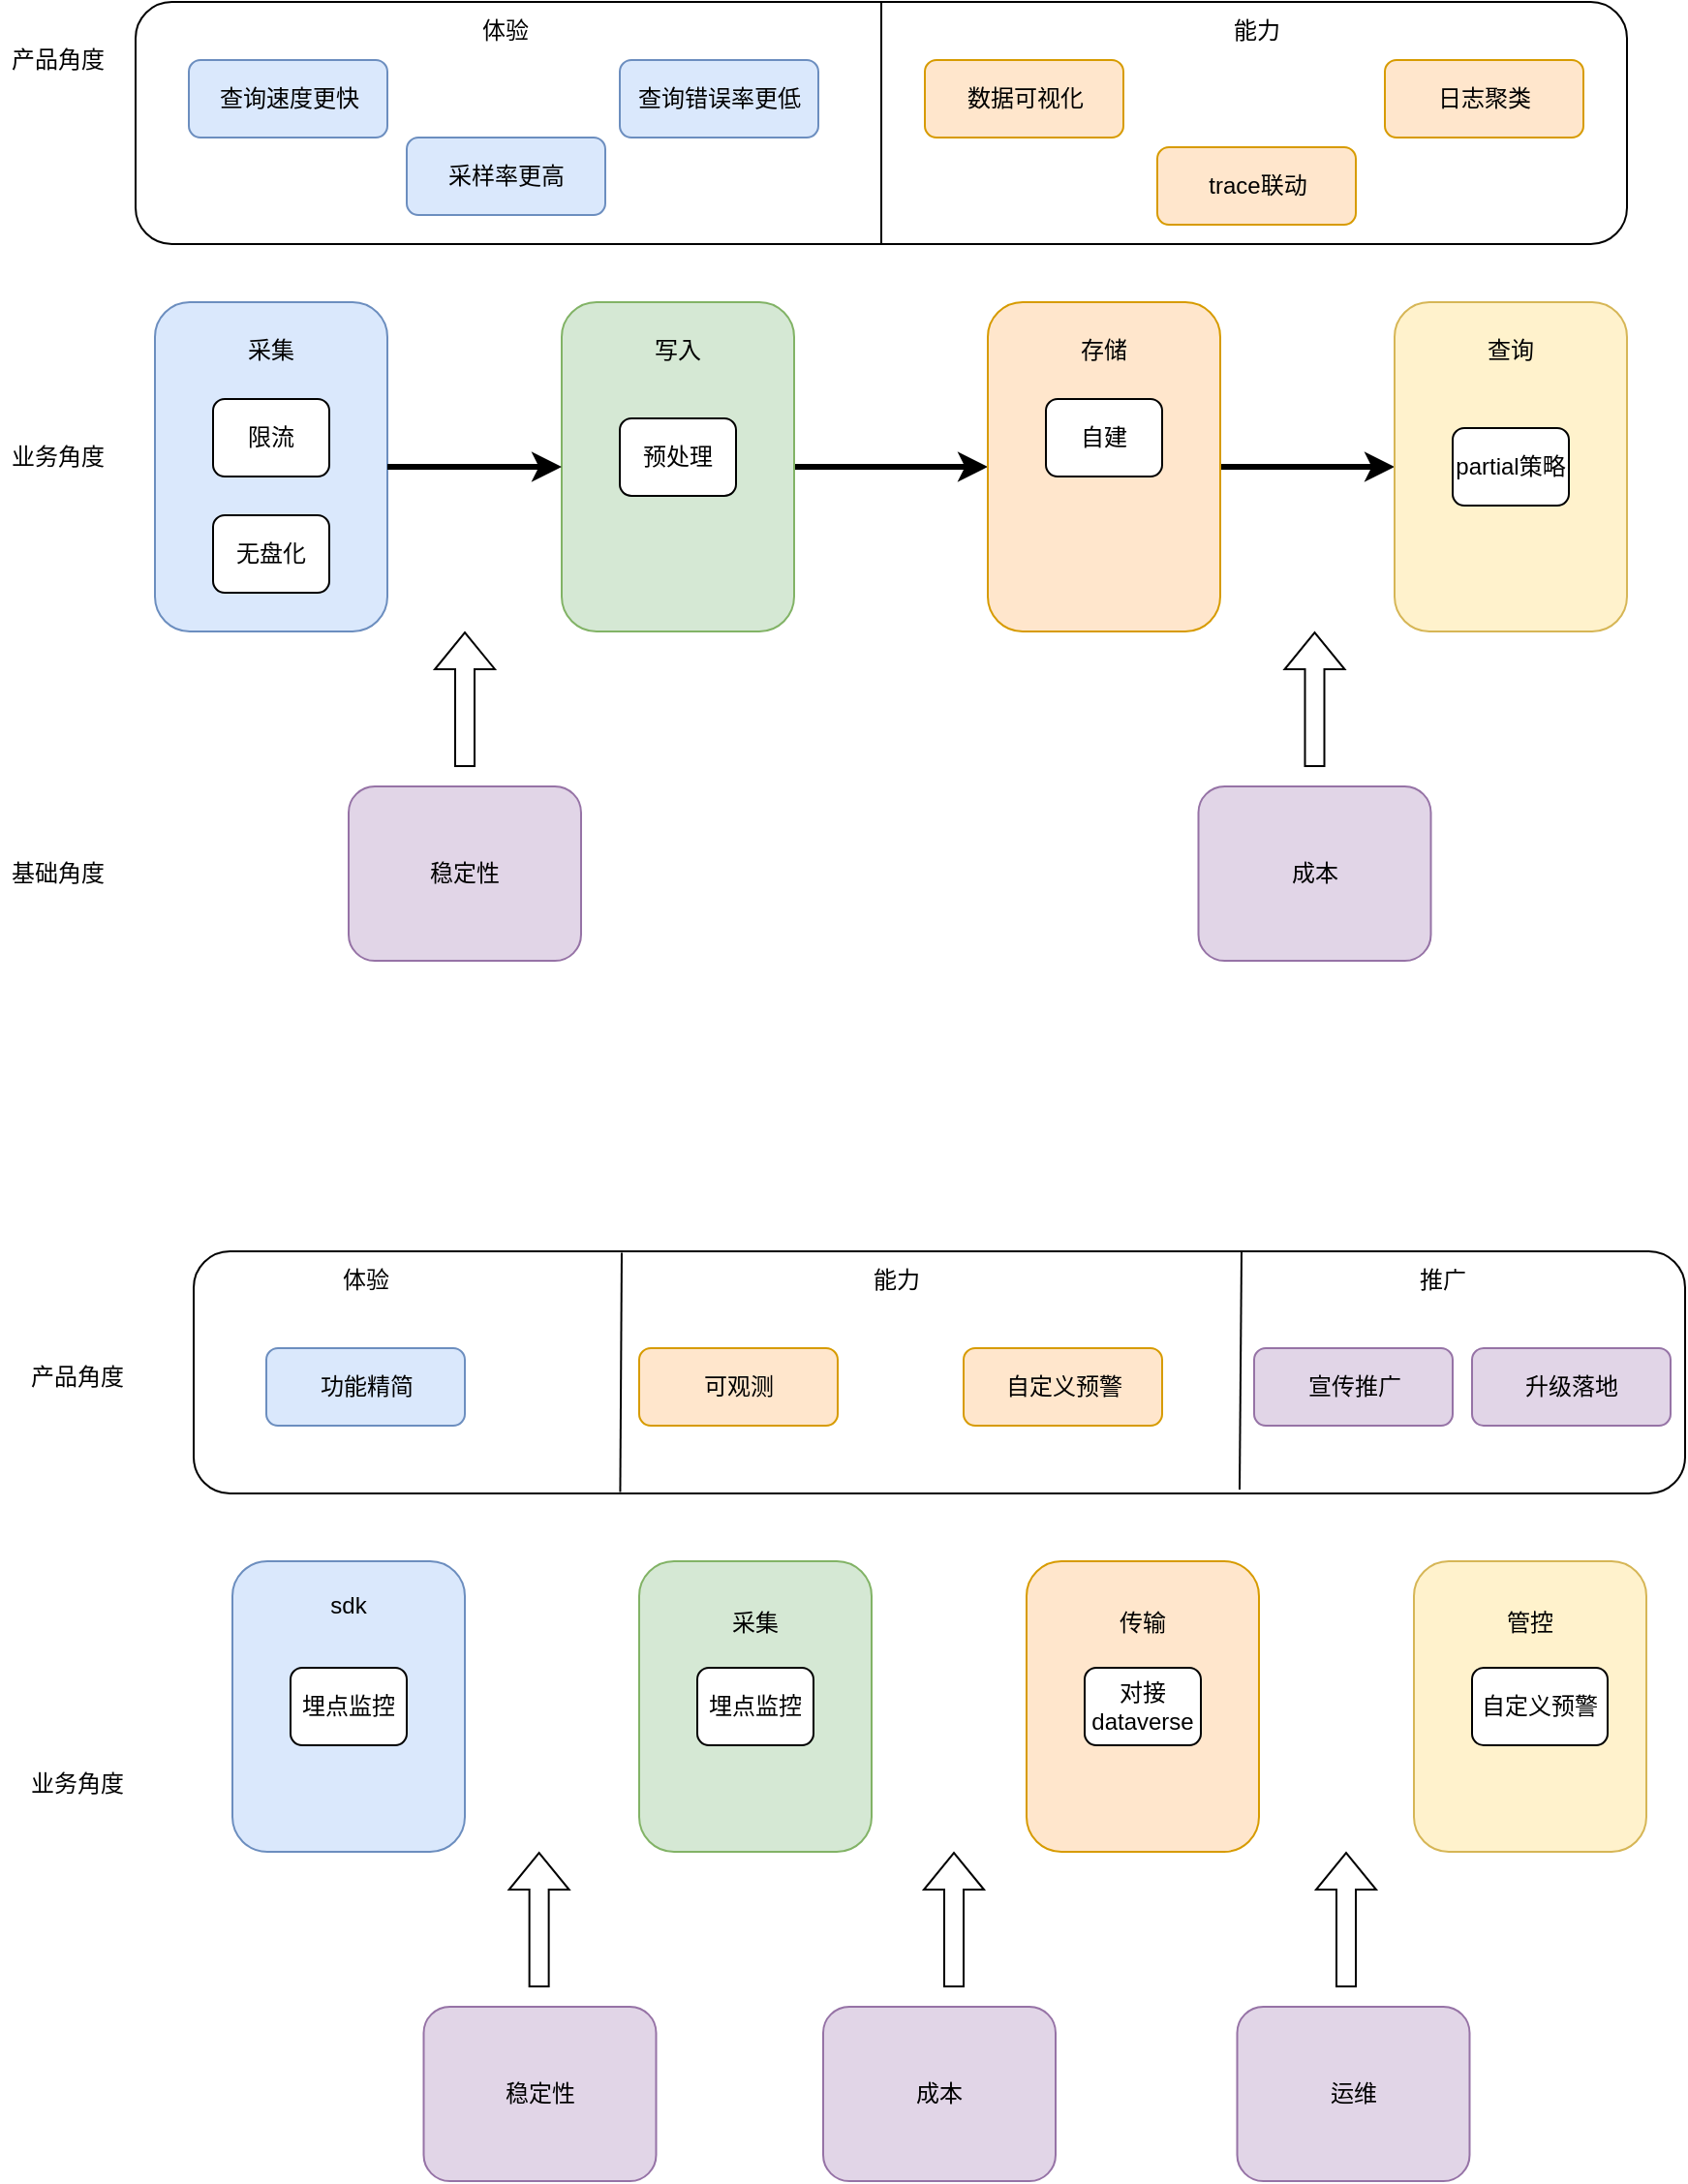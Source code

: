 <mxfile version="22.0.5" type="github" pages="2">
  <diagram name="第 1 页" id="4bH2OYBJ3_KZCi955wEy">
    <mxGraphModel dx="1434" dy="708" grid="1" gridSize="10" guides="1" tooltips="1" connect="1" arrows="1" fold="1" page="1" pageScale="1" pageWidth="827" pageHeight="1169" math="0" shadow="0">
      <root>
        <mxCell id="0" />
        <mxCell id="1" parent="0" />
        <mxCell id="E2lpH6JICNwfV7jySXcB-5" value="" style="group" parent="1" vertex="1" connectable="0">
          <mxGeometry x="90" y="190" width="120" height="170" as="geometry" />
        </mxCell>
        <mxCell id="E2lpH6JICNwfV7jySXcB-1" value="" style="rounded=1;whiteSpace=wrap;html=1;fillColor=#dae8fc;strokeColor=#6c8ebf;" parent="E2lpH6JICNwfV7jySXcB-5" vertex="1">
          <mxGeometry width="120" height="170" as="geometry" />
        </mxCell>
        <mxCell id="E2lpH6JICNwfV7jySXcB-4" value="采集" style="text;strokeColor=none;align=center;fillColor=none;html=1;verticalAlign=middle;whiteSpace=wrap;rounded=0;" parent="E2lpH6JICNwfV7jySXcB-5" vertex="1">
          <mxGeometry x="30" y="10" width="60" height="30" as="geometry" />
        </mxCell>
        <mxCell id="E2lpH6JICNwfV7jySXcB-13" value="限流" style="rounded=1;whiteSpace=wrap;html=1;" parent="E2lpH6JICNwfV7jySXcB-5" vertex="1">
          <mxGeometry x="30" y="50" width="60" height="40" as="geometry" />
        </mxCell>
        <mxCell id="E2lpH6JICNwfV7jySXcB-14" value="无盘化" style="rounded=1;whiteSpace=wrap;html=1;" parent="E2lpH6JICNwfV7jySXcB-5" vertex="1">
          <mxGeometry x="30" y="110" width="60" height="40" as="geometry" />
        </mxCell>
        <mxCell id="E2lpH6JICNwfV7jySXcB-18" value="" style="edgeStyle=orthogonalEdgeStyle;rounded=0;orthogonalLoop=1;jettySize=auto;html=1;strokeWidth=3;" parent="1" source="E2lpH6JICNwfV7jySXcB-7" target="E2lpH6JICNwfV7jySXcB-9" edge="1">
          <mxGeometry relative="1" as="geometry" />
        </mxCell>
        <mxCell id="E2lpH6JICNwfV7jySXcB-7" value="" style="rounded=1;whiteSpace=wrap;html=1;fillColor=#d5e8d4;strokeColor=#82b366;" parent="1" vertex="1">
          <mxGeometry x="300" y="190" width="120" height="170" as="geometry" />
        </mxCell>
        <mxCell id="E2lpH6JICNwfV7jySXcB-8" value="写入" style="text;strokeColor=none;align=center;fillColor=none;html=1;verticalAlign=middle;whiteSpace=wrap;rounded=0;" parent="1" vertex="1">
          <mxGeometry x="330" y="200" width="60" height="30" as="geometry" />
        </mxCell>
        <mxCell id="E2lpH6JICNwfV7jySXcB-19" value="" style="edgeStyle=orthogonalEdgeStyle;rounded=0;orthogonalLoop=1;jettySize=auto;html=1;strokeWidth=3;" parent="1" source="E2lpH6JICNwfV7jySXcB-9" target="E2lpH6JICNwfV7jySXcB-11" edge="1">
          <mxGeometry relative="1" as="geometry" />
        </mxCell>
        <mxCell id="E2lpH6JICNwfV7jySXcB-9" value="" style="rounded=1;whiteSpace=wrap;html=1;fillColor=#ffe6cc;strokeColor=#d79b00;" parent="1" vertex="1">
          <mxGeometry x="520" y="190" width="120" height="170" as="geometry" />
        </mxCell>
        <mxCell id="E2lpH6JICNwfV7jySXcB-10" value="存储" style="text;strokeColor=none;align=center;fillColor=none;html=1;verticalAlign=middle;whiteSpace=wrap;rounded=0;" parent="1" vertex="1">
          <mxGeometry x="550" y="200" width="60" height="30" as="geometry" />
        </mxCell>
        <mxCell id="E2lpH6JICNwfV7jySXcB-11" value="" style="rounded=1;whiteSpace=wrap;html=1;fillColor=#fff2cc;strokeColor=#d6b656;" parent="1" vertex="1">
          <mxGeometry x="730" y="190" width="120" height="170" as="geometry" />
        </mxCell>
        <mxCell id="E2lpH6JICNwfV7jySXcB-12" value="查询" style="text;strokeColor=none;align=center;fillColor=none;html=1;verticalAlign=middle;whiteSpace=wrap;rounded=0;" parent="1" vertex="1">
          <mxGeometry x="760" y="200" width="60" height="30" as="geometry" />
        </mxCell>
        <mxCell id="E2lpH6JICNwfV7jySXcB-16" value="预处理" style="rounded=1;whiteSpace=wrap;html=1;" parent="1" vertex="1">
          <mxGeometry x="330" y="250" width="60" height="40" as="geometry" />
        </mxCell>
        <mxCell id="E2lpH6JICNwfV7jySXcB-17" value="" style="edgeStyle=orthogonalEdgeStyle;rounded=0;orthogonalLoop=1;jettySize=auto;html=1;strokeWidth=3;" parent="1" source="E2lpH6JICNwfV7jySXcB-1" target="E2lpH6JICNwfV7jySXcB-7" edge="1">
          <mxGeometry relative="1" as="geometry" />
        </mxCell>
        <mxCell id="E2lpH6JICNwfV7jySXcB-20" value="自建" style="rounded=1;whiteSpace=wrap;html=1;" parent="1" vertex="1">
          <mxGeometry x="550" y="240" width="60" height="40" as="geometry" />
        </mxCell>
        <mxCell id="E2lpH6JICNwfV7jySXcB-21" value="partial策略" style="rounded=1;whiteSpace=wrap;html=1;" parent="1" vertex="1">
          <mxGeometry x="760" y="255" width="60" height="40" as="geometry" />
        </mxCell>
        <mxCell id="E2lpH6JICNwfV7jySXcB-22" value="业务角度" style="text;strokeColor=none;align=center;fillColor=none;html=1;verticalAlign=middle;whiteSpace=wrap;rounded=0;" parent="1" vertex="1">
          <mxGeometry x="10" y="255" width="60" height="30" as="geometry" />
        </mxCell>
        <mxCell id="E2lpH6JICNwfV7jySXcB-23" value="产品角度" style="text;strokeColor=none;align=center;fillColor=none;html=1;verticalAlign=middle;whiteSpace=wrap;rounded=0;" parent="1" vertex="1">
          <mxGeometry x="10" y="50" width="60" height="30" as="geometry" />
        </mxCell>
        <mxCell id="E2lpH6JICNwfV7jySXcB-25" value="" style="rounded=1;whiteSpace=wrap;html=1;" parent="1" vertex="1">
          <mxGeometry x="80" y="35" width="770" height="125" as="geometry" />
        </mxCell>
        <mxCell id="E2lpH6JICNwfV7jySXcB-26" value="" style="endArrow=none;html=1;rounded=0;exitX=0.5;exitY=0;exitDx=0;exitDy=0;entryX=0.5;entryY=1;entryDx=0;entryDy=0;" parent="1" source="E2lpH6JICNwfV7jySXcB-25" target="E2lpH6JICNwfV7jySXcB-25" edge="1">
          <mxGeometry width="50" height="50" relative="1" as="geometry">
            <mxPoint x="420" y="170" as="sourcePoint" />
            <mxPoint x="470" y="120" as="targetPoint" />
          </mxGeometry>
        </mxCell>
        <mxCell id="E2lpH6JICNwfV7jySXcB-27" value="体验" style="text;strokeColor=none;align=center;fillColor=none;html=1;verticalAlign=middle;whiteSpace=wrap;rounded=0;" parent="1" vertex="1">
          <mxGeometry x="241.25" y="35" width="60" height="30" as="geometry" />
        </mxCell>
        <mxCell id="E2lpH6JICNwfV7jySXcB-28" value="能力" style="text;strokeColor=none;align=center;fillColor=none;html=1;verticalAlign=middle;whiteSpace=wrap;rounded=0;" parent="1" vertex="1">
          <mxGeometry x="628.75" y="35" width="60" height="30" as="geometry" />
        </mxCell>
        <mxCell id="E2lpH6JICNwfV7jySXcB-29" value="查询速度更快" style="rounded=1;whiteSpace=wrap;html=1;fillColor=#dae8fc;strokeColor=#6c8ebf;" parent="1" vertex="1">
          <mxGeometry x="107.5" y="65" width="102.5" height="40" as="geometry" />
        </mxCell>
        <mxCell id="E2lpH6JICNwfV7jySXcB-30" value="查询错误率更低" style="rounded=1;whiteSpace=wrap;html=1;fillColor=#dae8fc;strokeColor=#6c8ebf;" parent="1" vertex="1">
          <mxGeometry x="330" y="65" width="102.5" height="40" as="geometry" />
        </mxCell>
        <mxCell id="E2lpH6JICNwfV7jySXcB-31" value="采样率更高" style="rounded=1;whiteSpace=wrap;html=1;fillColor=#dae8fc;strokeColor=#6c8ebf;" parent="1" vertex="1">
          <mxGeometry x="220" y="105" width="102.5" height="40" as="geometry" />
        </mxCell>
        <mxCell id="E2lpH6JICNwfV7jySXcB-33" value="数据可视化" style="rounded=1;whiteSpace=wrap;html=1;fillColor=#ffe6cc;strokeColor=#d79b00;" parent="1" vertex="1">
          <mxGeometry x="487.5" y="65" width="102.5" height="40" as="geometry" />
        </mxCell>
        <mxCell id="E2lpH6JICNwfV7jySXcB-34" value="日志聚类" style="rounded=1;whiteSpace=wrap;html=1;fillColor=#ffe6cc;strokeColor=#d79b00;" parent="1" vertex="1">
          <mxGeometry x="725" y="65" width="102.5" height="40" as="geometry" />
        </mxCell>
        <mxCell id="E2lpH6JICNwfV7jySXcB-36" value="trace联动" style="rounded=1;whiteSpace=wrap;html=1;fillColor=#ffe6cc;strokeColor=#d79b00;" parent="1" vertex="1">
          <mxGeometry x="607.5" y="110" width="102.5" height="40" as="geometry" />
        </mxCell>
        <mxCell id="E2lpH6JICNwfV7jySXcB-37" value="基础角度" style="text;strokeColor=none;align=center;fillColor=none;html=1;verticalAlign=middle;whiteSpace=wrap;rounded=0;" parent="1" vertex="1">
          <mxGeometry x="10" y="470" width="60" height="30" as="geometry" />
        </mxCell>
        <mxCell id="E2lpH6JICNwfV7jySXcB-38" value="稳定性" style="rounded=1;whiteSpace=wrap;html=1;fillColor=#e1d5e7;strokeColor=#9673a6;" parent="1" vertex="1">
          <mxGeometry x="190" y="440" width="120" height="90" as="geometry" />
        </mxCell>
        <mxCell id="E2lpH6JICNwfV7jySXcB-39" value="成本" style="rounded=1;whiteSpace=wrap;html=1;fillColor=#e1d5e7;strokeColor=#9673a6;" parent="1" vertex="1">
          <mxGeometry x="628.75" y="440" width="120" height="90" as="geometry" />
        </mxCell>
        <mxCell id="E2lpH6JICNwfV7jySXcB-40" value="" style="shape=flexArrow;endArrow=classic;html=1;rounded=0;" parent="1" edge="1">
          <mxGeometry width="50" height="50" relative="1" as="geometry">
            <mxPoint x="250" y="430" as="sourcePoint" />
            <mxPoint x="250" y="360" as="targetPoint" />
          </mxGeometry>
        </mxCell>
        <mxCell id="E2lpH6JICNwfV7jySXcB-41" value="" style="shape=flexArrow;endArrow=classic;html=1;rounded=0;" parent="1" edge="1">
          <mxGeometry width="50" height="50" relative="1" as="geometry">
            <mxPoint x="688.75" y="430" as="sourcePoint" />
            <mxPoint x="688.75" y="360" as="targetPoint" />
          </mxGeometry>
        </mxCell>
        <mxCell id="E2lpH6JICNwfV7jySXcB-42" value="稳定性" style="rounded=1;whiteSpace=wrap;html=1;fillColor=#e1d5e7;strokeColor=#9673a6;" parent="1" vertex="1">
          <mxGeometry x="228.75" y="1070" width="120" height="90" as="geometry" />
        </mxCell>
        <mxCell id="E2lpH6JICNwfV7jySXcB-43" value="成本" style="rounded=1;whiteSpace=wrap;html=1;fillColor=#e1d5e7;strokeColor=#9673a6;" parent="1" vertex="1">
          <mxGeometry x="435" y="1070" width="120" height="90" as="geometry" />
        </mxCell>
        <mxCell id="E2lpH6JICNwfV7jySXcB-44" value="运维" style="rounded=1;whiteSpace=wrap;html=1;fillColor=#e1d5e7;strokeColor=#9673a6;" parent="1" vertex="1">
          <mxGeometry x="648.75" y="1070" width="120" height="90" as="geometry" />
        </mxCell>
        <mxCell id="E2lpH6JICNwfV7jySXcB-45" value="产品角度" style="text;strokeColor=none;align=center;fillColor=none;html=1;verticalAlign=middle;whiteSpace=wrap;rounded=0;" parent="1" vertex="1">
          <mxGeometry x="20" y="730" width="60" height="30" as="geometry" />
        </mxCell>
        <mxCell id="E2lpH6JICNwfV7jySXcB-46" value="" style="rounded=1;whiteSpace=wrap;html=1;" parent="1" vertex="1">
          <mxGeometry x="110" y="680" width="770" height="125" as="geometry" />
        </mxCell>
        <mxCell id="E2lpH6JICNwfV7jySXcB-47" value="" style="endArrow=none;html=1;rounded=0;exitX=0.287;exitY=0.006;exitDx=0;exitDy=0;exitPerimeter=0;entryX=0.286;entryY=0.994;entryDx=0;entryDy=0;entryPerimeter=0;" parent="1" source="E2lpH6JICNwfV7jySXcB-46" target="E2lpH6JICNwfV7jySXcB-46" edge="1">
          <mxGeometry width="50" height="50" relative="1" as="geometry">
            <mxPoint x="450" y="815" as="sourcePoint" />
            <mxPoint x="330" y="800" as="targetPoint" />
          </mxGeometry>
        </mxCell>
        <mxCell id="E2lpH6JICNwfV7jySXcB-48" value="体验" style="text;strokeColor=none;align=center;fillColor=none;html=1;verticalAlign=middle;whiteSpace=wrap;rounded=0;" parent="1" vertex="1">
          <mxGeometry x="168.75" y="680" width="60" height="30" as="geometry" />
        </mxCell>
        <mxCell id="E2lpH6JICNwfV7jySXcB-49" value="能力" style="text;strokeColor=none;align=center;fillColor=none;html=1;verticalAlign=middle;whiteSpace=wrap;rounded=0;" parent="1" vertex="1">
          <mxGeometry x="442.5" y="680" width="60" height="30" as="geometry" />
        </mxCell>
        <mxCell id="E2lpH6JICNwfV7jySXcB-52" value="功能精简" style="rounded=1;whiteSpace=wrap;html=1;fillColor=#dae8fc;strokeColor=#6c8ebf;" parent="1" vertex="1">
          <mxGeometry x="147.5" y="730" width="102.5" height="40" as="geometry" />
        </mxCell>
        <mxCell id="E2lpH6JICNwfV7jySXcB-53" value="可观测" style="rounded=1;whiteSpace=wrap;html=1;fillColor=#ffe6cc;strokeColor=#d79b00;" parent="1" vertex="1">
          <mxGeometry x="340" y="730" width="102.5" height="40" as="geometry" />
        </mxCell>
        <mxCell id="E2lpH6JICNwfV7jySXcB-54" value="自定义预警" style="rounded=1;whiteSpace=wrap;html=1;fillColor=#ffe6cc;strokeColor=#d79b00;" parent="1" vertex="1">
          <mxGeometry x="507.5" y="730" width="102.5" height="40" as="geometry" />
        </mxCell>
        <mxCell id="E2lpH6JICNwfV7jySXcB-56" value="业务角度" style="text;strokeColor=none;align=center;fillColor=none;html=1;verticalAlign=middle;whiteSpace=wrap;rounded=0;" parent="1" vertex="1">
          <mxGeometry x="20" y="940" width="60" height="30" as="geometry" />
        </mxCell>
        <mxCell id="E2lpH6JICNwfV7jySXcB-57" value="" style="group" parent="1" vertex="1" connectable="0">
          <mxGeometry x="130" y="840" width="120" height="150" as="geometry" />
        </mxCell>
        <mxCell id="E2lpH6JICNwfV7jySXcB-58" value="" style="rounded=1;whiteSpace=wrap;html=1;fillColor=#dae8fc;strokeColor=#6c8ebf;" parent="E2lpH6JICNwfV7jySXcB-57" vertex="1">
          <mxGeometry width="120" height="150" as="geometry" />
        </mxCell>
        <mxCell id="E2lpH6JICNwfV7jySXcB-59" value="sdk" style="text;strokeColor=none;align=center;fillColor=none;html=1;verticalAlign=middle;whiteSpace=wrap;rounded=0;" parent="E2lpH6JICNwfV7jySXcB-57" vertex="1">
          <mxGeometry x="30" y="10.004" width="60" height="26.471" as="geometry" />
        </mxCell>
        <mxCell id="E2lpH6JICNwfV7jySXcB-69" value="埋点监控" style="rounded=1;whiteSpace=wrap;html=1;" parent="E2lpH6JICNwfV7jySXcB-57" vertex="1">
          <mxGeometry x="30" y="55" width="60" height="40" as="geometry" />
        </mxCell>
        <mxCell id="E2lpH6JICNwfV7jySXcB-70" value="" style="endArrow=none;html=1;rounded=0;exitX=0.287;exitY=0.006;exitDx=0;exitDy=0;exitPerimeter=0;entryX=0.286;entryY=0.994;entryDx=0;entryDy=0;entryPerimeter=0;" parent="1" edge="1">
          <mxGeometry width="50" height="50" relative="1" as="geometry">
            <mxPoint x="651" y="680" as="sourcePoint" />
            <mxPoint x="650" y="803" as="targetPoint" />
          </mxGeometry>
        </mxCell>
        <mxCell id="E2lpH6JICNwfV7jySXcB-71" value="推广" style="text;strokeColor=none;align=center;fillColor=none;html=1;verticalAlign=middle;whiteSpace=wrap;rounded=0;" parent="1" vertex="1">
          <mxGeometry x="725" y="680" width="60" height="30" as="geometry" />
        </mxCell>
        <mxCell id="E2lpH6JICNwfV7jySXcB-72" value="宣传推广" style="rounded=1;whiteSpace=wrap;html=1;fillColor=#e1d5e7;strokeColor=#9673a6;" parent="1" vertex="1">
          <mxGeometry x="657.5" y="730" width="102.5" height="40" as="geometry" />
        </mxCell>
        <mxCell id="E2lpH6JICNwfV7jySXcB-73" value="升级落地" style="rounded=1;whiteSpace=wrap;html=1;fillColor=#e1d5e7;strokeColor=#9673a6;" parent="1" vertex="1">
          <mxGeometry x="770" y="730" width="102.5" height="40" as="geometry" />
        </mxCell>
        <mxCell id="E2lpH6JICNwfV7jySXcB-83" value="" style="shape=flexArrow;endArrow=classic;html=1;rounded=0;" parent="1" edge="1">
          <mxGeometry width="50" height="50" relative="1" as="geometry">
            <mxPoint x="288.32" y="1060" as="sourcePoint" />
            <mxPoint x="288.32" y="990" as="targetPoint" />
          </mxGeometry>
        </mxCell>
        <mxCell id="E2lpH6JICNwfV7jySXcB-84" value="" style="shape=flexArrow;endArrow=classic;html=1;rounded=0;" parent="1" edge="1">
          <mxGeometry width="50" height="50" relative="1" as="geometry">
            <mxPoint x="502.5" y="1060" as="sourcePoint" />
            <mxPoint x="502.5" y="990" as="targetPoint" />
          </mxGeometry>
        </mxCell>
        <mxCell id="E2lpH6JICNwfV7jySXcB-85" value="" style="shape=flexArrow;endArrow=classic;html=1;rounded=0;" parent="1" edge="1">
          <mxGeometry width="50" height="50" relative="1" as="geometry">
            <mxPoint x="705" y="1060" as="sourcePoint" />
            <mxPoint x="705" y="990" as="targetPoint" />
          </mxGeometry>
        </mxCell>
        <mxCell id="E2lpH6JICNwfV7jySXcB-63" value="" style="rounded=1;whiteSpace=wrap;html=1;fillColor=#d5e8d4;strokeColor=#82b366;" parent="1" vertex="1">
          <mxGeometry x="340" y="840" width="120" height="150" as="geometry" />
        </mxCell>
        <mxCell id="E2lpH6JICNwfV7jySXcB-64" value="采集" style="text;strokeColor=none;align=center;fillColor=none;html=1;verticalAlign=middle;whiteSpace=wrap;rounded=0;" parent="1" vertex="1">
          <mxGeometry x="370" y="858.742" width="60" height="26.471" as="geometry" />
        </mxCell>
        <mxCell id="E2lpH6JICNwfV7jySXcB-74" value="埋点监控" style="rounded=1;whiteSpace=wrap;html=1;" parent="1" vertex="1">
          <mxGeometry x="370" y="895" width="60" height="40" as="geometry" />
        </mxCell>
        <mxCell id="E2lpH6JICNwfV7jySXcB-80" value="" style="rounded=1;whiteSpace=wrap;html=1;fillColor=#ffe6cc;strokeColor=#d79b00;" parent="1" vertex="1">
          <mxGeometry x="540" y="840" width="120" height="150" as="geometry" />
        </mxCell>
        <mxCell id="E2lpH6JICNwfV7jySXcB-81" value="传输" style="text;strokeColor=none;align=center;fillColor=none;html=1;verticalAlign=middle;whiteSpace=wrap;rounded=0;" parent="1" vertex="1">
          <mxGeometry x="570" y="858.742" width="60" height="26.471" as="geometry" />
        </mxCell>
        <mxCell id="E2lpH6JICNwfV7jySXcB-82" value="对接dataverse" style="rounded=1;whiteSpace=wrap;html=1;" parent="1" vertex="1">
          <mxGeometry x="570" y="895" width="60" height="40" as="geometry" />
        </mxCell>
        <mxCell id="E2lpH6JICNwfV7jySXcB-76" value="" style="rounded=1;whiteSpace=wrap;html=1;fillColor=#fff2cc;strokeColor=#d6b656;" parent="1" vertex="1">
          <mxGeometry x="740" y="840" width="120" height="150" as="geometry" />
        </mxCell>
        <mxCell id="E2lpH6JICNwfV7jySXcB-77" value="管控" style="text;strokeColor=none;align=center;fillColor=none;html=1;verticalAlign=middle;whiteSpace=wrap;rounded=0;" parent="1" vertex="1">
          <mxGeometry x="770" y="858.742" width="60" height="26.471" as="geometry" />
        </mxCell>
        <mxCell id="E2lpH6JICNwfV7jySXcB-78" value="自定义预警" style="rounded=1;whiteSpace=wrap;html=1;" parent="1" vertex="1">
          <mxGeometry x="770" y="895" width="70" height="40" as="geometry" />
        </mxCell>
      </root>
    </mxGraphModel>
  </diagram>
  <diagram id="7uWMZ5e5fYzwZ_ArRHcU" name="第 2 页">
    <mxGraphModel dx="896" dy="498" grid="1" gridSize="10" guides="1" tooltips="1" connect="1" arrows="1" fold="1" page="1" pageScale="1" pageWidth="827" pageHeight="1169" math="0" shadow="0">
      <root>
        <mxCell id="0" />
        <mxCell id="1" parent="0" />
        <mxCell id="cdjS94fAIqh9wcFRpSFj-7" value="" style="edgeStyle=orthogonalEdgeStyle;rounded=0;orthogonalLoop=1;jettySize=auto;html=1;" edge="1" parent="1" source="MtT354s7hzqomfU95Qvo-1" target="MtT354s7hzqomfU95Qvo-4">
          <mxGeometry relative="1" as="geometry" />
        </mxCell>
        <mxCell id="MtT354s7hzqomfU95Qvo-1" value="" style="rounded=1;whiteSpace=wrap;html=1;fontSize=18;" parent="1" vertex="1">
          <mxGeometry x="230" y="780" width="120" height="60" as="geometry" />
        </mxCell>
        <mxCell id="cdjS94fAIqh9wcFRpSFj-9" value="" style="edgeStyle=orthogonalEdgeStyle;rounded=0;orthogonalLoop=1;jettySize=auto;html=1;" edge="1" parent="1" source="MtT354s7hzqomfU95Qvo-4" target="MtT354s7hzqomfU95Qvo-16">
          <mxGeometry relative="1" as="geometry" />
        </mxCell>
        <mxCell id="MtT354s7hzqomfU95Qvo-4" value="loghub" style="rounded=1;whiteSpace=wrap;html=1;fontSize=18;" parent="1" vertex="1">
          <mxGeometry x="450.0" y="780" width="120" height="60" as="geometry" />
        </mxCell>
        <mxCell id="MtT354s7hzqomfU95Qvo-6" value="" style="image;sketch=0;aspect=fixed;html=1;points=[];align=center;fontSize=12;image=img/lib/mscae/Cache_Redis_Product.svg;" parent="1" vertex="1">
          <mxGeometry x="265" y="910" width="59.52" height="50" as="geometry" />
        </mxCell>
        <mxCell id="MtT354s7hzqomfU95Qvo-7" value="ilogtail-ds" style="text;strokeColor=none;align=center;fillColor=none;html=1;verticalAlign=middle;whiteSpace=wrap;rounded=0;" parent="1" vertex="1">
          <mxGeometry x="260" y="780" width="60" height="30" as="geometry" />
        </mxCell>
        <mxCell id="MtT354s7hzqomfU95Qvo-8" value="服务1" style="rounded=0;whiteSpace=wrap;html=1;" parent="1" vertex="1">
          <mxGeometry x="250" y="820" width="40" height="20" as="geometry" />
        </mxCell>
        <mxCell id="MtT354s7hzqomfU95Qvo-9" value="服务2" style="rounded=0;whiteSpace=wrap;html=1;" parent="1" vertex="1">
          <mxGeometry x="300" y="820" width="40" height="20" as="geometry" />
        </mxCell>
        <mxCell id="MtT354s7hzqomfU95Qvo-12" value="" style="shape=flexArrow;endArrow=classic;html=1;rounded=0;endWidth=17.805;endSize=5.78;" parent="1" edge="1">
          <mxGeometry width="50" height="50" relative="1" as="geometry">
            <mxPoint x="294.45" y="850" as="sourcePoint" />
            <mxPoint x="294.45" y="900" as="targetPoint" />
          </mxGeometry>
        </mxCell>
        <mxCell id="MtT354s7hzqomfU95Qvo-15" value="2. 定期读服务聚类模型" style="text;strokeColor=none;align=center;fillColor=none;html=1;verticalAlign=middle;whiteSpace=wrap;rounded=0;" parent="1" vertex="1">
          <mxGeometry x="174.52" y="870" width="105.48" height="10" as="geometry" />
        </mxCell>
        <mxCell id="MtT354s7hzqomfU95Qvo-16" value="" style="shape=image;verticalLabelPosition=bottom;labelBackgroundColor=default;verticalAlign=top;aspect=fixed;imageAspect=0;image=https://mms.businesswire.com/media/20210920005219/en/907516/23/clickhouse-logo.jpg;" parent="1" vertex="1">
          <mxGeometry x="630" y="780" width="114.83" height="60" as="geometry" />
        </mxCell>
        <mxCell id="cdjS94fAIqh9wcFRpSFj-11" style="edgeStyle=orthogonalEdgeStyle;rounded=0;orthogonalLoop=1;jettySize=auto;html=1;entryX=1;entryY=0.5;entryDx=0;entryDy=0;exitX=1;exitY=0.5;exitDx=0;exitDy=0;" edge="1" parent="1" source="MtT354s7hzqomfU95Qvo-19" target="MtT354s7hzqomfU95Qvo-16">
          <mxGeometry relative="1" as="geometry" />
        </mxCell>
        <mxCell id="cdjS94fAIqh9wcFRpSFj-12" style="edgeStyle=orthogonalEdgeStyle;rounded=0;orthogonalLoop=1;jettySize=auto;html=1;exitX=0;exitY=0.5;exitDx=0;exitDy=0;" edge="1" parent="1" source="MtT354s7hzqomfU95Qvo-19" target="MtT354s7hzqomfU95Qvo-6">
          <mxGeometry relative="1" as="geometry">
            <mxPoint x="280" y="1010" as="targetPoint" />
          </mxGeometry>
        </mxCell>
        <mxCell id="MtT354s7hzqomfU95Qvo-19" value="xray-query-log" style="rounded=1;whiteSpace=wrap;html=1;fontSize=14;" parent="1" vertex="1">
          <mxGeometry x="450" y="980" width="120" height="60" as="geometry" />
        </mxCell>
        <mxCell id="cdjS94fAIqh9wcFRpSFj-1" value="服务1" style="rounded=0;whiteSpace=wrap;html=1;" vertex="1" parent="1">
          <mxGeometry x="110" y="785" width="40" height="20" as="geometry" />
        </mxCell>
        <mxCell id="cdjS94fAIqh9wcFRpSFj-2" value="服务2" style="rounded=0;whiteSpace=wrap;html=1;" vertex="1" parent="1">
          <mxGeometry x="110" y="820" width="40" height="20" as="geometry" />
        </mxCell>
        <mxCell id="cdjS94fAIqh9wcFRpSFj-4" style="edgeStyle=orthogonalEdgeStyle;rounded=0;orthogonalLoop=1;jettySize=auto;html=1;exitX=1;exitY=0.5;exitDx=0;exitDy=0;entryX=-0.019;entryY=0.259;entryDx=0;entryDy=0;entryPerimeter=0;" edge="1" parent="1" source="cdjS94fAIqh9wcFRpSFj-1" target="MtT354s7hzqomfU95Qvo-1">
          <mxGeometry relative="1" as="geometry" />
        </mxCell>
        <mxCell id="cdjS94fAIqh9wcFRpSFj-5" style="edgeStyle=orthogonalEdgeStyle;rounded=0;orthogonalLoop=1;jettySize=auto;html=1;exitX=1;exitY=0.5;exitDx=0;exitDy=0;entryX=-0.008;entryY=0.825;entryDx=0;entryDy=0;entryPerimeter=0;" edge="1" parent="1" source="cdjS94fAIqh9wcFRpSFj-2" target="MtT354s7hzqomfU95Qvo-1">
          <mxGeometry relative="1" as="geometry" />
        </mxCell>
        <mxCell id="cdjS94fAIqh9wcFRpSFj-8" value="3. 通过服务聚类模型对日志聚类，得到类别id，0位unknown，为日志增加一个字段" style="text;strokeColor=none;align=center;fillColor=none;html=1;verticalAlign=middle;whiteSpace=wrap;rounded=0;fontSize=9;" vertex="1" parent="1">
          <mxGeometry x="360" y="745" width="80" height="60" as="geometry" />
        </mxCell>
        <mxCell id="cdjS94fAIqh9wcFRpSFj-13" value="5.定期查询日志类别为0的日志，时间片？limit？再训练模型，结果写回ck" style="text;strokeColor=none;align=center;fillColor=none;html=1;verticalAlign=middle;whiteSpace=wrap;rounded=0;" vertex="1" parent="1">
          <mxGeometry x="600" y="930" width="110" height="60" as="geometry" />
        </mxCell>
        <mxCell id="cdjS94fAIqh9wcFRpSFj-14" value="redis-存储服务的日志模板" style="text;strokeColor=none;align=center;fillColor=none;html=1;verticalAlign=middle;whiteSpace=wrap;rounded=0;" vertex="1" parent="1">
          <mxGeometry x="180" y="920" width="80" height="30" as="geometry" />
        </mxCell>
        <mxCell id="cdjS94fAIqh9wcFRpSFj-15" value="1. 生产日志" style="text;strokeColor=none;align=center;fillColor=none;html=1;verticalAlign=middle;whiteSpace=wrap;rounded=0;" vertex="1" parent="1">
          <mxGeometry x="150" y="760" width="70" height="30" as="geometry" />
        </mxCell>
        <mxCell id="cdjS94fAIqh9wcFRpSFj-17" value="4. 写ck" style="text;strokeColor=none;align=center;fillColor=none;html=1;verticalAlign=middle;whiteSpace=wrap;rounded=0;" vertex="1" parent="1">
          <mxGeometry x="570" y="775" width="60" height="30" as="geometry" />
        </mxCell>
        <mxCell id="cdjS94fAIqh9wcFRpSFj-18" value="6. 模型写redis" style="text;strokeColor=none;align=center;fillColor=none;html=1;verticalAlign=middle;whiteSpace=wrap;rounded=0;" vertex="1" parent="1">
          <mxGeometry x="330" y="950" width="110" height="60" as="geometry" />
        </mxCell>
      </root>
    </mxGraphModel>
  </diagram>
</mxfile>
